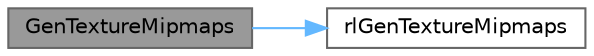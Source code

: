 digraph "GenTextureMipmaps"
{
 // LATEX_PDF_SIZE
  bgcolor="transparent";
  edge [fontname=Helvetica,fontsize=10,labelfontname=Helvetica,labelfontsize=10];
  node [fontname=Helvetica,fontsize=10,shape=box,height=0.2,width=0.4];
  rankdir="LR";
  Node1 [id="Node000001",label="GenTextureMipmaps",height=0.2,width=0.4,color="gray40", fillcolor="grey60", style="filled", fontcolor="black",tooltip=" "];
  Node1 -> Node2 [id="edge3_Node000001_Node000002",color="steelblue1",style="solid",tooltip=" "];
  Node2 [id="Node000002",label="rlGenTextureMipmaps",height=0.2,width=0.4,color="grey40", fillcolor="white", style="filled",URL="$_classes_2lib_2rlgl_8h.html#a553a34ebbda4e43bbc87c27b5780f2c5",tooltip=" "];
}
